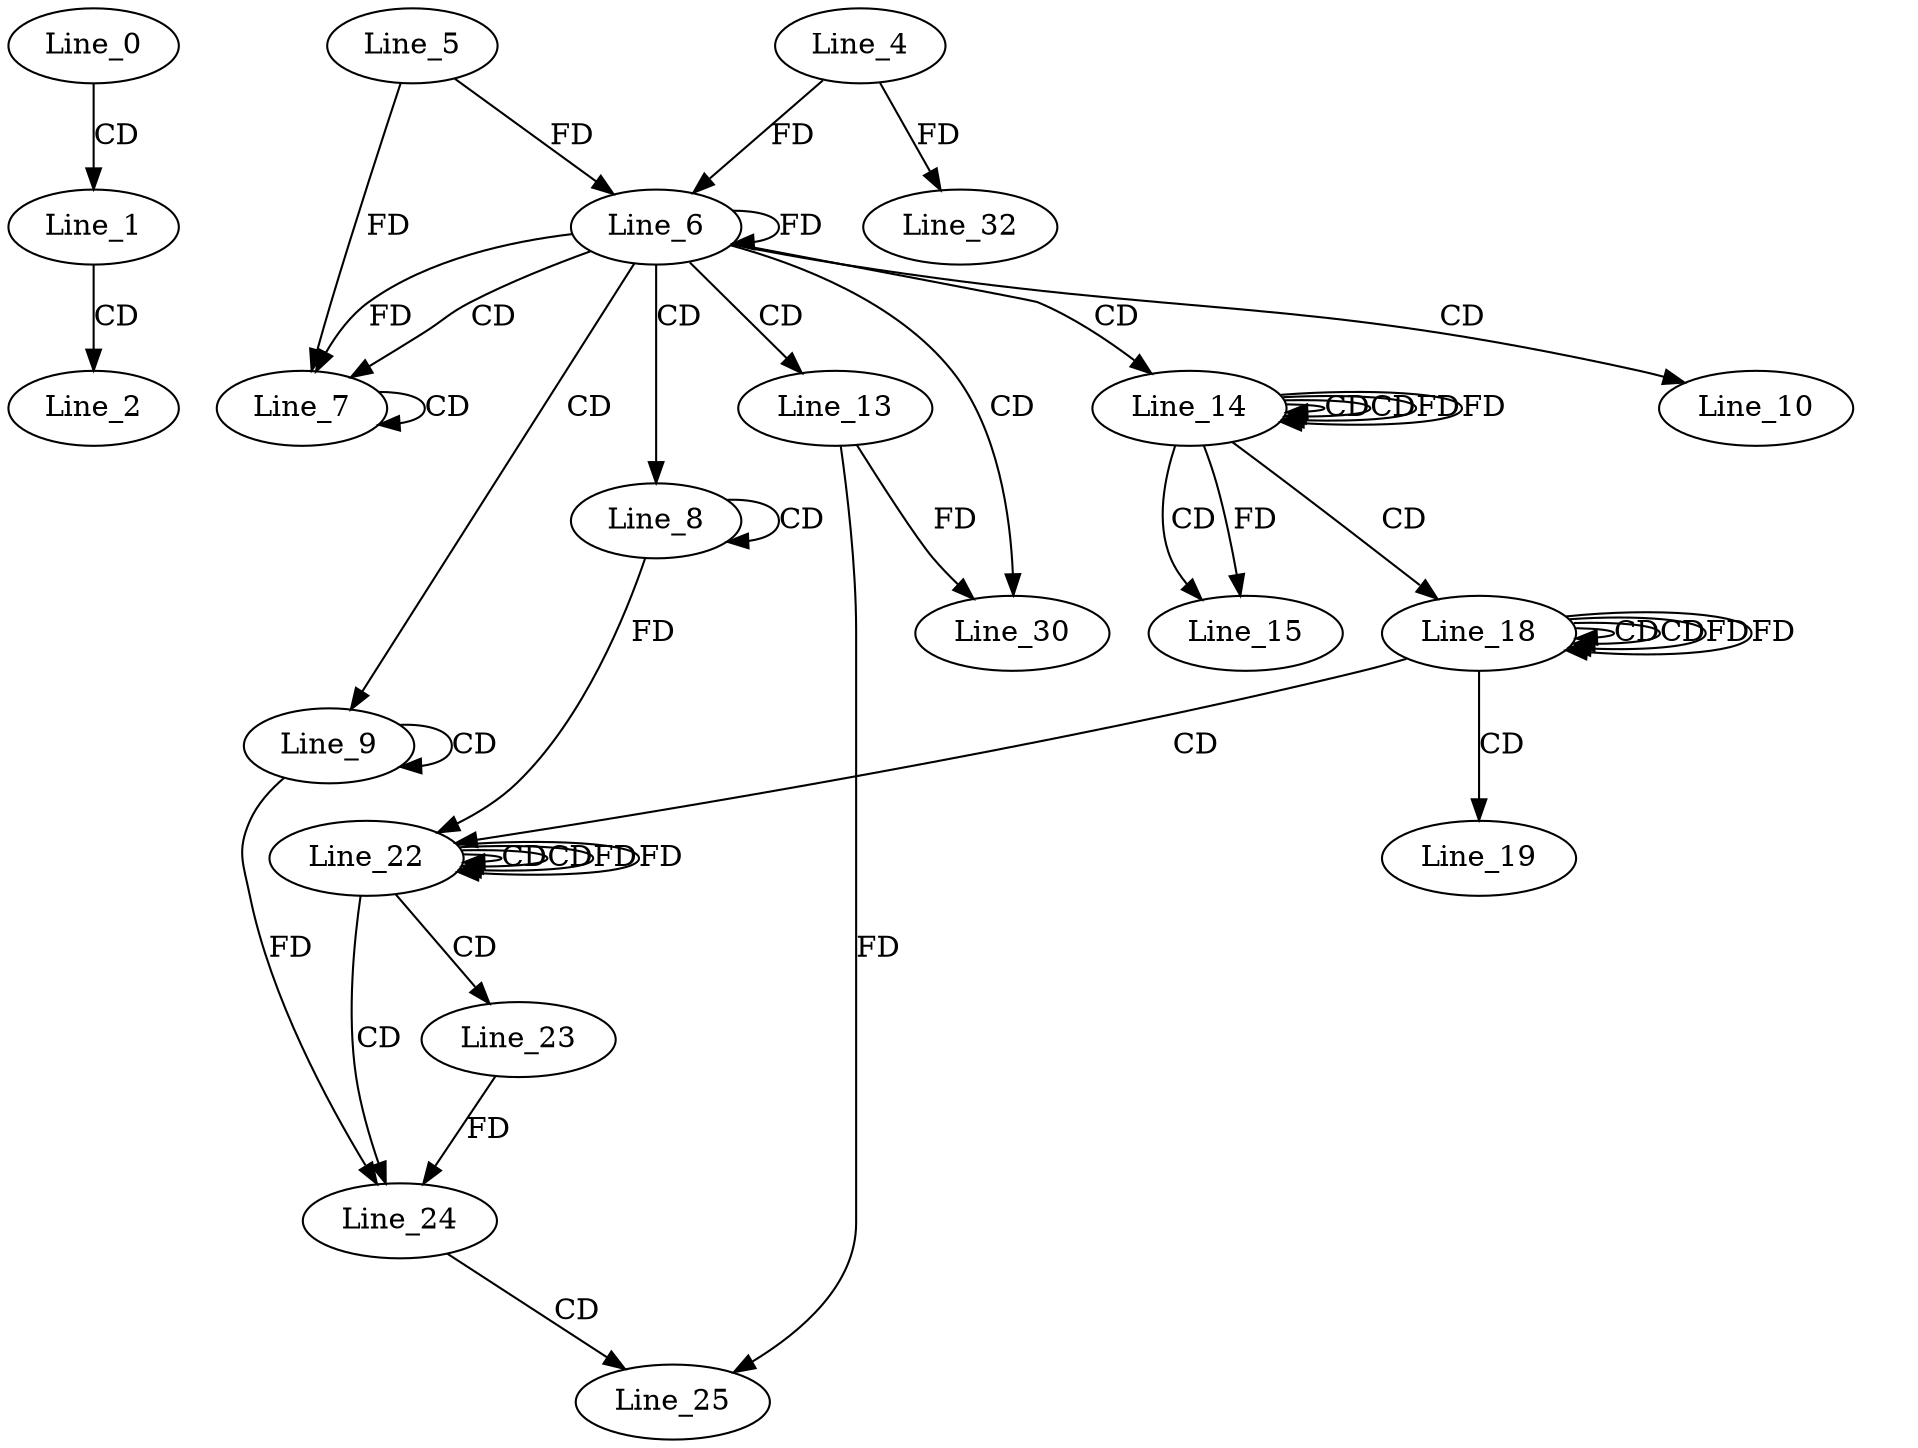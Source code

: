 digraph G {
  Line_0;
  Line_1;
  Line_2;
  Line_6;
  Line_5;
  Line_6;
  Line_4;
  Line_6;
  Line_7;
  Line_7;
  Line_8;
  Line_8;
  Line_9;
  Line_9;
  Line_10;
  Line_13;
  Line_14;
  Line_14;
  Line_14;
  Line_15;
  Line_18;
  Line_18;
  Line_18;
  Line_19;
  Line_22;
  Line_22;
  Line_22;
  Line_23;
  Line_24;
  Line_25;
  Line_30;
  Line_32;
  Line_0 -> Line_1 [ label="CD" ];
  Line_1 -> Line_2 [ label="CD" ];
  Line_6 -> Line_6 [ label="FD" ];
  Line_5 -> Line_6 [ label="FD" ];
  Line_4 -> Line_6 [ label="FD" ];
  Line_6 -> Line_7 [ label="CD" ];
  Line_7 -> Line_7 [ label="CD" ];
  Line_6 -> Line_7 [ label="FD" ];
  Line_5 -> Line_7 [ label="FD" ];
  Line_6 -> Line_8 [ label="CD" ];
  Line_8 -> Line_8 [ label="CD" ];
  Line_6 -> Line_9 [ label="CD" ];
  Line_9 -> Line_9 [ label="CD" ];
  Line_6 -> Line_10 [ label="CD" ];
  Line_6 -> Line_13 [ label="CD" ];
  Line_6 -> Line_14 [ label="CD" ];
  Line_14 -> Line_14 [ label="CD" ];
  Line_14 -> Line_14 [ label="CD" ];
  Line_14 -> Line_14 [ label="FD" ];
  Line_14 -> Line_15 [ label="CD" ];
  Line_14 -> Line_15 [ label="FD" ];
  Line_14 -> Line_18 [ label="CD" ];
  Line_18 -> Line_18 [ label="CD" ];
  Line_18 -> Line_18 [ label="CD" ];
  Line_18 -> Line_18 [ label="FD" ];
  Line_18 -> Line_19 [ label="CD" ];
  Line_18 -> Line_22 [ label="CD" ];
  Line_22 -> Line_22 [ label="CD" ];
  Line_8 -> Line_22 [ label="FD" ];
  Line_22 -> Line_22 [ label="CD" ];
  Line_22 -> Line_22 [ label="FD" ];
  Line_22 -> Line_23 [ label="CD" ];
  Line_22 -> Line_24 [ label="CD" ];
  Line_23 -> Line_24 [ label="FD" ];
  Line_9 -> Line_24 [ label="FD" ];
  Line_24 -> Line_25 [ label="CD" ];
  Line_13 -> Line_25 [ label="FD" ];
  Line_6 -> Line_30 [ label="CD" ];
  Line_13 -> Line_30 [ label="FD" ];
  Line_4 -> Line_32 [ label="FD" ];
  Line_14 -> Line_14 [ label="FD" ];
  Line_18 -> Line_18 [ label="FD" ];
  Line_22 -> Line_22 [ label="FD" ];
}
